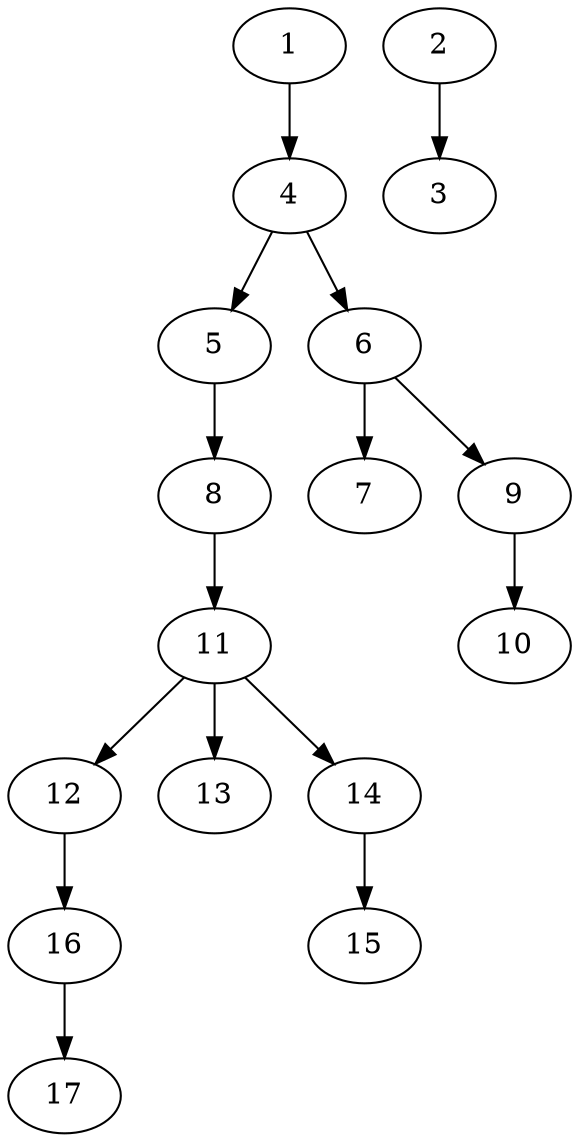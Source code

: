 // DAG (tier=1-easy, mode=compute, n=17, ccr=0.262, fat=0.410, density=0.371, regular=0.620, jump=0.011, mindata=262144, maxdata=2097152)
// DAG automatically generated by daggen at Sun Aug 24 16:33:32 2025
// /home/ermia/Project/Environments/daggen/bin/daggen --dot --ccr 0.262 --fat 0.410 --regular 0.620 --density 0.371 --jump 0.011 --mindata 262144 --maxdata 2097152 -n 17 
digraph G {
  1 [size="356691516612120", alpha="0.02", expect_size="178345758306060"]
  1 -> 4 [size ="12567611179008"]
  2 [size="993139552712367", alpha="0.20", expect_size="496569776356183"]
  2 -> 3 [size ="21153921892352"]
  3 [size="153604852818116608", alpha="0.17", expect_size="76802426409058304"]
  4 [size="354269702026952704", alpha="0.02", expect_size="177134851013476352"]
  4 -> 5 [size ="4005400936448"]
  4 -> 6 [size ="4005400936448"]
  5 [size="598548539672363008", alpha="0.06", expect_size="299274269836181504"]
  5 -> 8 [size ="5681847468032"]
  6 [size="548997956642457", alpha="0.17", expect_size="274498978321228"]
  6 -> 7 [size ="10940120563712"]
  6 -> 9 [size ="10940120563712"]
  7 [size="2872548659325717", alpha="0.10", expect_size="1436274329662858"]
  8 [size="3319116144900443", alpha="0.13", expect_size="1659558072450221"]
  8 -> 11 [size ="2063731785728"]
  9 [size="1383124926452219", alpha="0.14", expect_size="691562463226109"]
  9 -> 10 [size ="33857101365248"]
  10 [size="9186634464236730", alpha="0.09", expect_size="4593317232118365"]
  11 [size="467635515202469888", alpha="0.10", expect_size="233817757601234944"]
  11 -> 12 [size ="4819792166912"]
  11 -> 13 [size ="4819792166912"]
  11 -> 14 [size ="4819792166912"]
  12 [size="17011399651724", alpha="0.07", expect_size="8505699825862"]
  12 -> 16 [size ="842962829312"]
  13 [size="65243254193811", alpha="0.18", expect_size="32621627096905"]
  14 [size="4650104183062528000", alpha="0.18", expect_size="2325052091531264000"]
  14 -> 15 [size ="22287692595200"]
  15 [size="110353680717831", alpha="0.10", expect_size="55176840358915"]
  16 [size="25242862677092840", alpha="0.14", expect_size="12621431338546420"]
  16 -> 17 [size ="21074070732800"]
  17 [size="2057221496867625", alpha="0.05", expect_size="1028610748433812"]
}